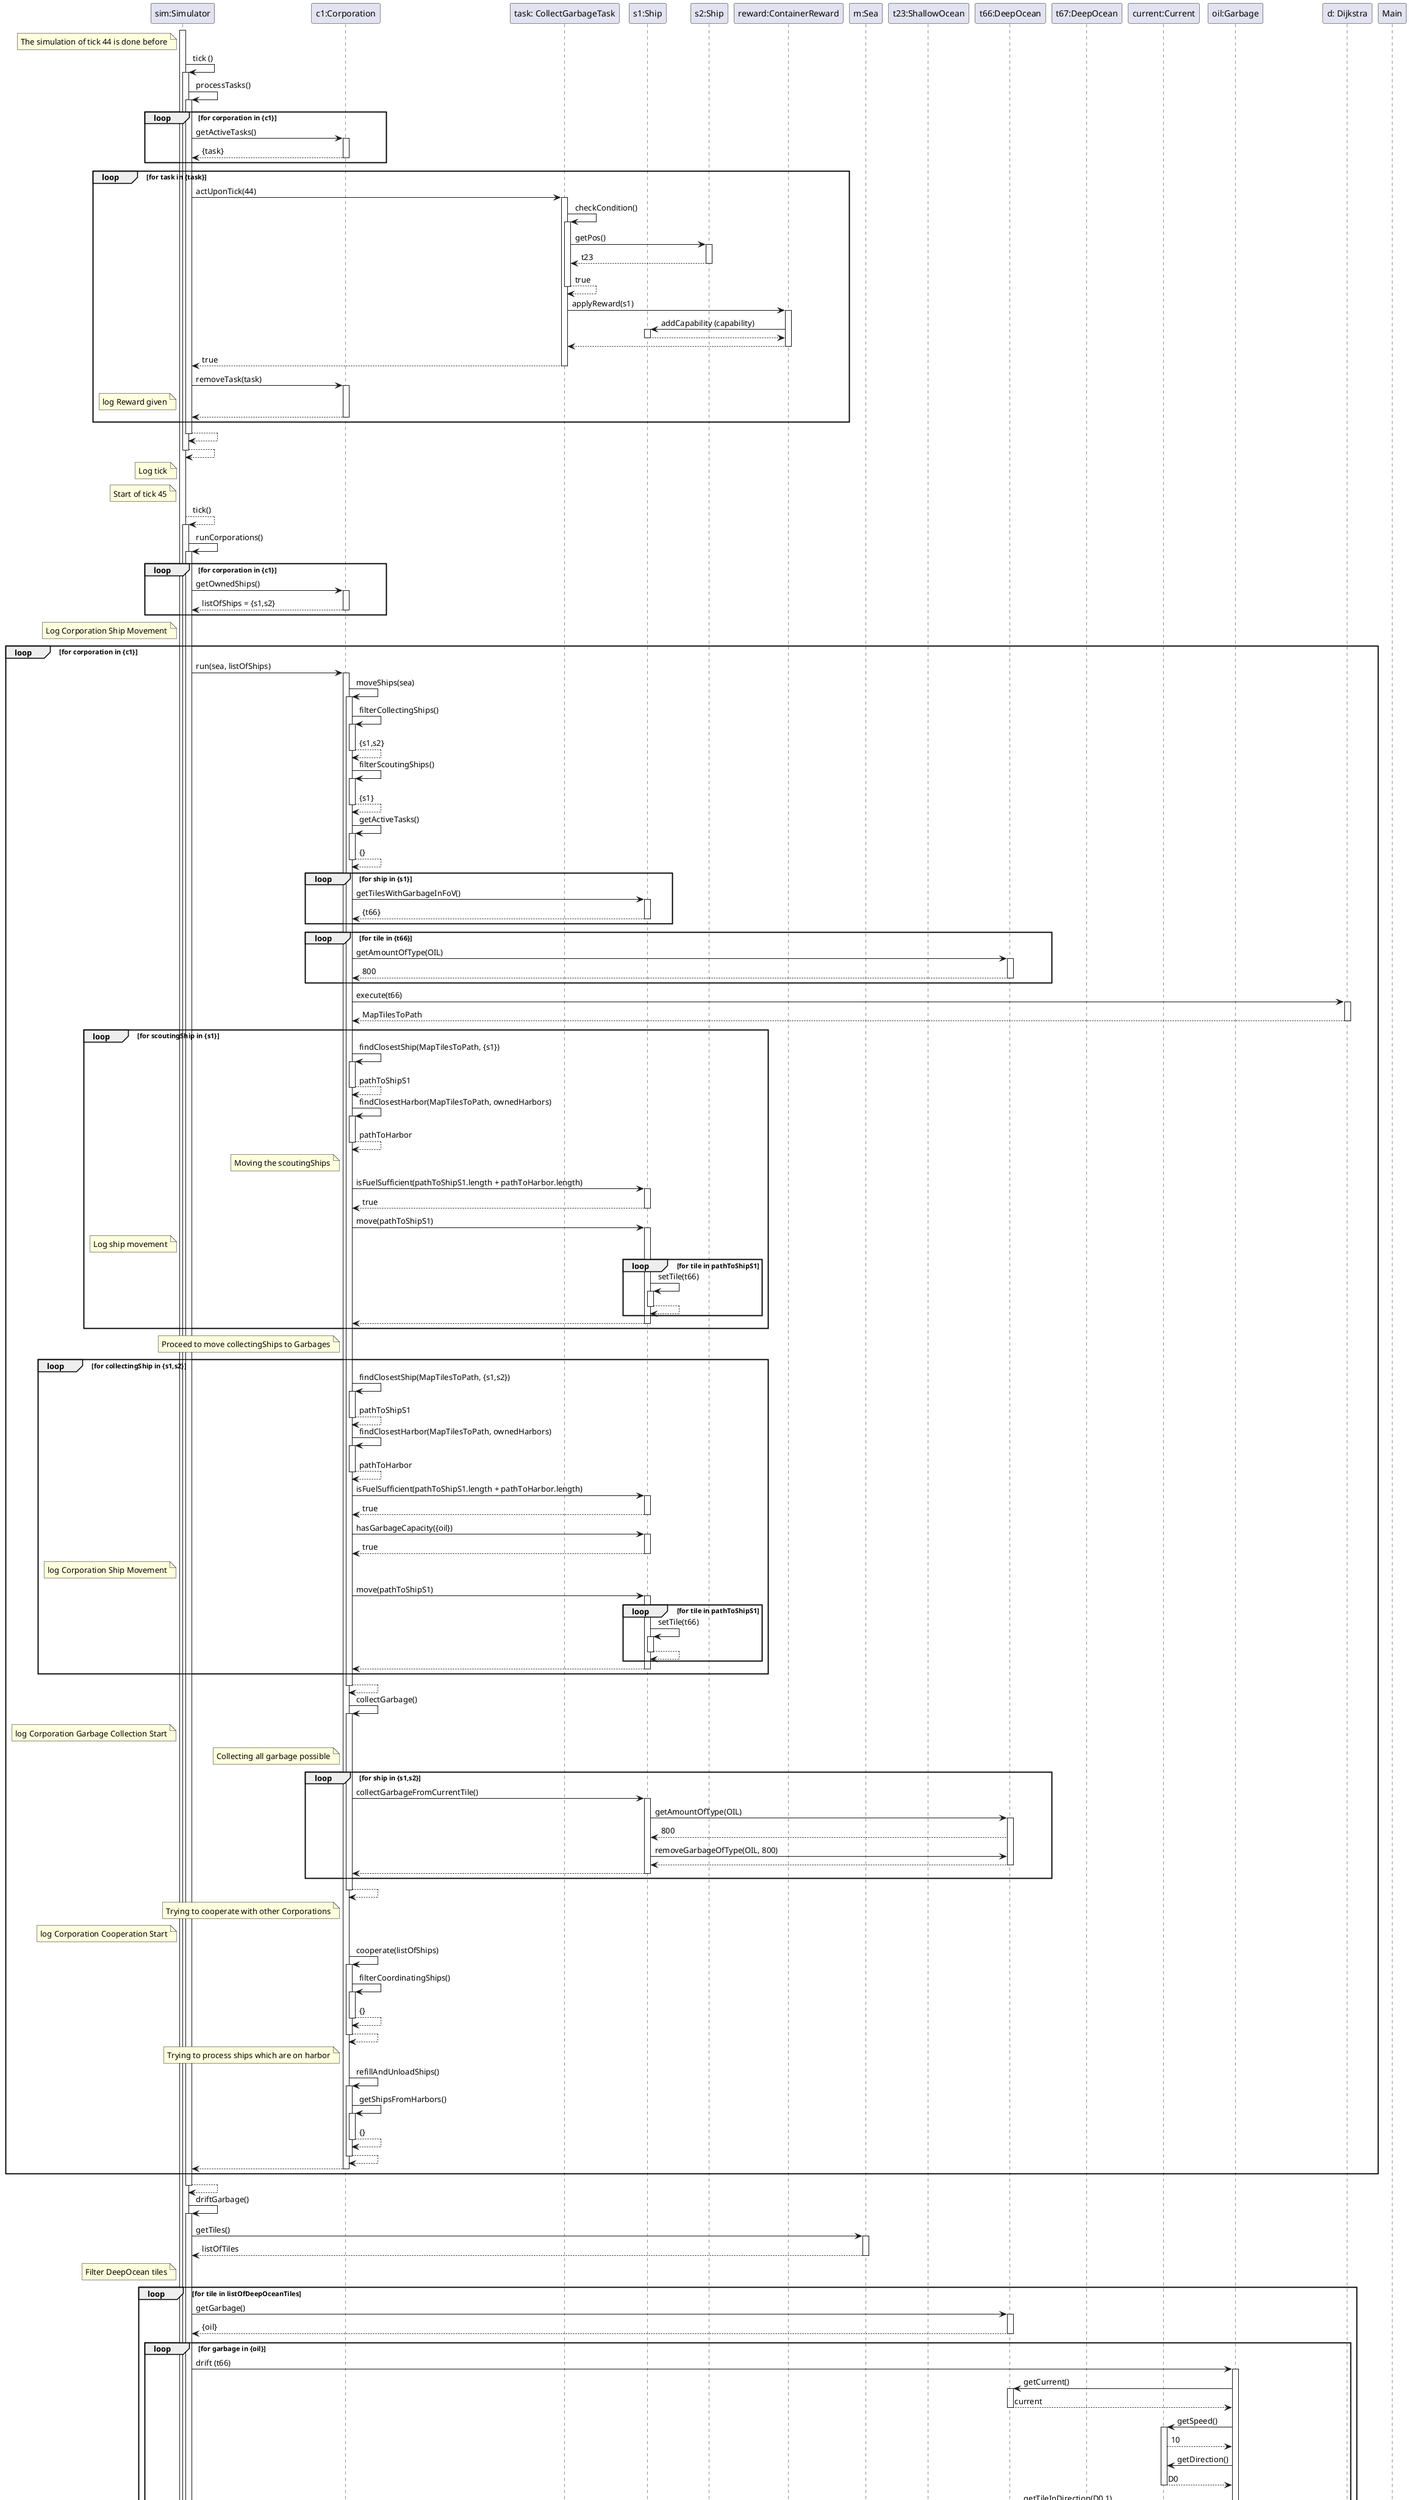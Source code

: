 @startuml
participant "sim:Simulator" as sim
participant "c1:Corporation" as c1
participant "task: CollectGarbageTask" as task
participant "s1:Ship" as s1
participant "s2:Ship" as s2
participant "reward:ContainerReward" as reward
participant "m:Sea" as m
participant "t23:ShallowOcean" as t23
participant "t66:DeepOcean" as t66
participant "t67:DeepOcean" as t67
participant "current:Current" as current
participant "oil:Garbage" as oil
participant "d: Dijkstra" as d


activate sim

note left of sim
    The simulation of tick 44 is done before
end note

sim -> sim: tick ()
activate sim

sim -> sim : processTasks()
activate sim

loop for corporation in {c1}
sim -> c1: getActiveTasks()
activate c1

c1 --> sim: {task}
deactivate c1
end

loop for task in {task}

sim -> task: actUponTick(44)
activate task

task -> task: checkCondition()
activate task

task -> s2: getPos()
activate s2

s2 --> task: t23
deactivate s2

task --> task: true
deactivate task

task -> reward: applyReward(s1)
activate reward

reward -> s1: addCapability (capability)
activate s1

s1 --> reward
deactivate

reward --> task
deactivate reward

task --> sim: true
deactivate task

sim -> c1: removeTask(task)
activate c1

note left of sim
log Reward given
end note
c1 --> sim
deactivate c1
end
sim --> sim
deactivate sim
sim --> sim
deactivate sim

note left of sim
Log tick
end note

note left of sim
Start of tick 45
end note
sim --> sim: tick()
activate sim

sim -> sim: runCorporations()
activate sim

loop for corporation in {c1}

sim -> c1: getOwnedShips()
activate c1

c1 --> sim: listOfShips = {s1,s2}
deactivate c1

end

note left of sim
Log Corporation Ship Movement
end note
loop for corporation in {c1}
sim -> c1: run(sea, listOfShips)
activate c1

c1 -> c1: moveShips(sea)
activate c1

c1 -> c1: filterCollectingShips()
activate c1

c1 --> c1: {s1,s2}
deactivate c1

c1 -> c1: filterScoutingShips()
activate c1

c1 --> c1: {s1}
deactivate c1

c1 -> c1: getActiveTasks()
activate c1

c1-->c1: {}
deactivate c1

loop for ship in {s1}

c1 -> s1: getTilesWithGarbageInFoV()
activate s1

s1 --> c1: {t66}
deactivate s1
end

loop for tile in {t66}

c1 -> t66: getAmountOfType(OIL)
activate t66

t66 --> c1: 800
deactivate t66
end

c1 -> d: execute(t66)
activate d

d --> c1: MapTilesToPath
deactivate d
loop for scoutingShip in {s1}


c1 -> c1: findClosestShip(MapTilesToPath, {s1})
activate c1

c1 --> c1: pathToShipS1
deactivate c1

c1 -> c1: findClosestHarbor(MapTilesToPath, ownedHarbors)
activate c1

c1 --> c1: pathToHarbor
deactivate c1

note left of c1
Moving the scoutingShips
end note


c1 -> s1: isFuelSufficient(pathToShipS1.length + pathToHarbor.length)
activate s1

s1 --> c1: true
deactivate s1

c1 -> s1: move(pathToShipS1)
note left of sim
Log ship movement
end note
activate s1
loop for tile in pathToShipS1

s1 -> s1: setTile(t66)
activate s1

s1 --> s1:
deactivate s1
end
s1 --> c1
deactivate s1
end



note left of c1
Proceed to move collectingShips to Garbages
end note

loop for collectingShip in {s1,s2}

c1 -> c1: findClosestShip(MapTilesToPath, {s1,s2})
activate c1

c1 --> c1: pathToShipS1
deactivate c1

c1 -> c1: findClosestHarbor(MapTilesToPath, ownedHarbors)
activate c1

c1 --> c1: pathToHarbor
deactivate c1


c1 -> s1: isFuelSufficient(pathToShipS1.length + pathToHarbor.length)
activate s1

s1 --> c1: true
deactivate s1

c1 -> s1: hasGarbageCapacity({oil})
activate s1

s1 --> c1: true
deactivate s1


note left of sim
log Corporation Ship Movement
end note
c1 -> s1: move(pathToShipS1)
activate s1
loop for tile in pathToShipS1

s1 -> s1: setTile(t66)
activate s1

s1 --> s1:
deactivate s1
end
s1 --> c1
deactivate s1
end

c1 --> c1
deactivate c1
c1 -> c1: collectGarbage()
activate c1

note left of sim
log Corporation Garbage Collection Start
end note
note left of c1
Collecting all garbage possible
end note

loop for ship in {s1,s2}
c1 -> s1: collectGarbageFromCurrentTile()
activate s1
s1-> t66:getAmountOfType(OIL)
activate t66
t66--> s1: 800
s1 -> t66: removeGarbageOfType(OIL, 800)
t66 --> s1:
deactivate t66
s1 --> c1:
deactivate s1
end
Main -- 
c1 -->c1
deactivate c1
note left of c1
Trying to cooperate with other Corporations
end note




note left of sim
log Corporation Cooperation Start
end note
c1 -> c1: cooperate(listOfShips)

activate c1
c1 -> c1 : filterCoordinatingShips()
activate c1
c1 --> c1: {}
deactivate c1
c1 --> c1
deactivate c1


note left of c1
Trying to process ships which are on harbor
end note

c1 -> c1: refillAndUnloadShips()
activate c1

c1 -> c1:getShipsFromHarbors()
activate c1
c1 --> c1: {}
deactivate c1
c1 --> c1
deactivate c1

c1 --> sim
deactivate c1

end
sim --> sim
deactivate sim

sim -> sim: driftGarbage()
activate sim

sim -> m: getTiles()
activate m

m --> sim: listOfTiles
deactivate m

note left of sim
Filter DeepOcean tiles
end note

loop for tile in listOfDeepOceanTiles

sim -> t66: getGarbage()
activate t66

t66 --> sim: {oil}
deactivate t66

loop for garbage in {oil}

sim -> oil: drift (t66)
activate oil

oil -> t66: getCurrent()
activate t66

t66 --> oil: current
deactivate t66

oil -> current: getSpeed()
activate current

current --> oil: 10

oil -> current: getDirection()

current --> oil: D0
deactivate current

oil -> t66: getTileInDirection(D0,1)
activate t66

t66 --> oil: t67
deactivate t66

oil -> t66: amountToBeDrifted()
activate t66

t66 -> current: getIntensity()
activate current

current --> t66: 1
deactivate current

t66 --> oil: 50
deactivate t66

oil -> oil: removeAmount(50)
activate oil

oil --> oil:
deactivate oil



oil -> oil: getNextId()
activate oil

oil --> oil: 2
deactivate oil

oil -> oil: createGarbage(2,OIL,50)
activate oil

oil --> oil:
deactivate oil

oil -> t67: isSpaceAvailable(OIL,50)
activate t67

t67 --> oil: true
deactivate t67



end

end
note right of sim
add all drifted garbage to tiles
end note

sim --> sim
deactivate sim

sim -> sim: driftShips()
activate sim

loop for corporation in {c1}

sim -> c1: getOwnedShips()
activate c1


c1 -> sim: {s1,s2}
deactivate c1

end


loop for ship in {s1,s2}

sim -> s1: getTile()
activate s1

s1 --> sim: t66
deactivate s1

sim -> sim:listOfDeepOceanTiles.contains(t66)
activate sim

sim --> sim: true
deactivate sim

sim -> s1: drift()
activate s1

s1 -> t66: getCurrent()
activate t66

t66 --> s1: current
deactivate t66

s1 -> current: getIntensity()
activate current

current --> s1: 1

s1 -> current: getSpeed()

current --> s1: 10

s1 -> current: getDirection()

current --> s1: D0
deactivate current

s1 -> t66: getTileInDirection(D0,1)
activate t66

t66 --> s1: t67
deactivate t66

s1 -> s1: setTile(t67)
activate s1

s1 --> s1:
deactivate s1

s1 --> sim
deactivate s1

end
sim --> sim
deactivate sim

sim -> sim: processEvents()
activate sim

sim -> sim: getActiveEvents()
activate sim

sim --> sim: {}
deactivate sim

sim --> sim
deactivate sim

sim -> sim : processTasks()
activate sim

loop for corporation in {c1}
sim-> c1: getActiveTasks()
activate c1

c1 -> sim: {}
deactivate c1
sim --> sim
end
sim --> sim
deactivate sim





sim --> sim


note left of sim
End of simulation tick 45
end note
deactivate sim

@enduml